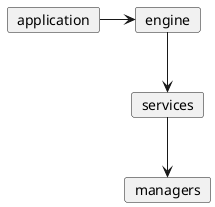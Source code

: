 @startuml
allowmixing

card engine
card services
card managers
card application

engine -down-> services
services -down-> managers
application -> engine
@enduml